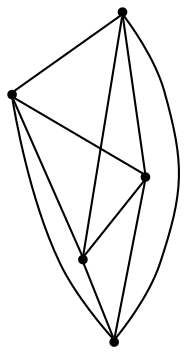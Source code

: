 graph {
  node [shape=point,comment="{\"directed\":false,\"doi\":\"10.4230/LIPIcs.GD.2024.18\",\"figure\":\"1 (1)\"}"]

  v0 [pos="1183.6885967007902,2457.501058511072"]
  v1 [pos="875.8370830847774,2233.884695878341"]
  v2 [pos="993.4236253360759,2595.705850527268"]
  v3 [pos="1111.0143649104143,2233.8887650336824"]
  v4 [pos="803.1611978035071,2457.501058511072"]

  v0 -- v1 [id="-1",pos="1183.6885967007902,2457.501058511072 1243.559212537842,2368.885282385373 1235.5486851125427,2293.6827138760596 1183.401016476773,2229.2138141908013 1131.2533478410032,2164.740591027993 1034.9726081261954,2111.0012910114488 875.8370830847774,2233.884695878341"]
  v4 -- v0 [id="-2",pos="803.1611978035071,2457.501058511072 1183.6885967007902,2457.501058511072 1183.6885967007902,2457.501058511072 1183.6885967007902,2457.501058511072"]
  v4 -- v1 [id="-3",pos="803.1611978035071,2457.501058511072 875.8370830847774,2233.884695878341 875.8370830847774,2233.884695878341 875.8370830847774,2233.884695878341"]
  v1 -- v3 [id="-4",pos="875.8370830847774,2233.884695878341 1111.0143649104143,2233.8887650336824 1111.0143649104143,2233.8887650336824 1111.0143649104143,2233.8887650336824"]
  v2 -- v3 [id="-5",pos="993.4236253360759,2595.705850527268 1111.0143649104143,2233.8887650336824 1111.0143649104143,2233.8887650336824 1111.0143649104143,2233.8887650336824"]
  v2 -- v4 [id="-6",pos="993.4236253360759,2595.705850527268 803.1611978035071,2457.501058511072 803.1611978035071,2457.501058511072 803.1611978035071,2457.501058511072"]
  v3 -- v0 [id="-7",pos="1111.0143649104143,2233.8887650336824 1183.6885967007902,2457.501058511072 1183.6885967007902,2457.501058511072 1183.6885967007902,2457.501058511072"]
  v0 -- v2 [id="-8",pos="1183.6885967007902,2457.501058511072 993.4236253360759,2595.705850527268 993.4236253360759,2595.705850527268 993.4236253360759,2595.705850527268"]
  v2 -- v1 [id="-9",pos="993.4236253360759,2595.705850527268 792.4349387757738,2601.606125772336 746.1347134964188,2501.548393470965 741.8543343372635,2418.7494749058355 737.5698214508723,2335.9464871853643 775.3010845532483,2270.3984983680016 875.8370830847774,2233.884695878341"]
  v4 -- v3 [id="-10",pos="803.1611978035071,2457.501058511072 1111.0143649104143,2233.8887650336824 1111.0143649104143,2233.8887650336824 1111.0143649104143,2233.8887650336824"]
}